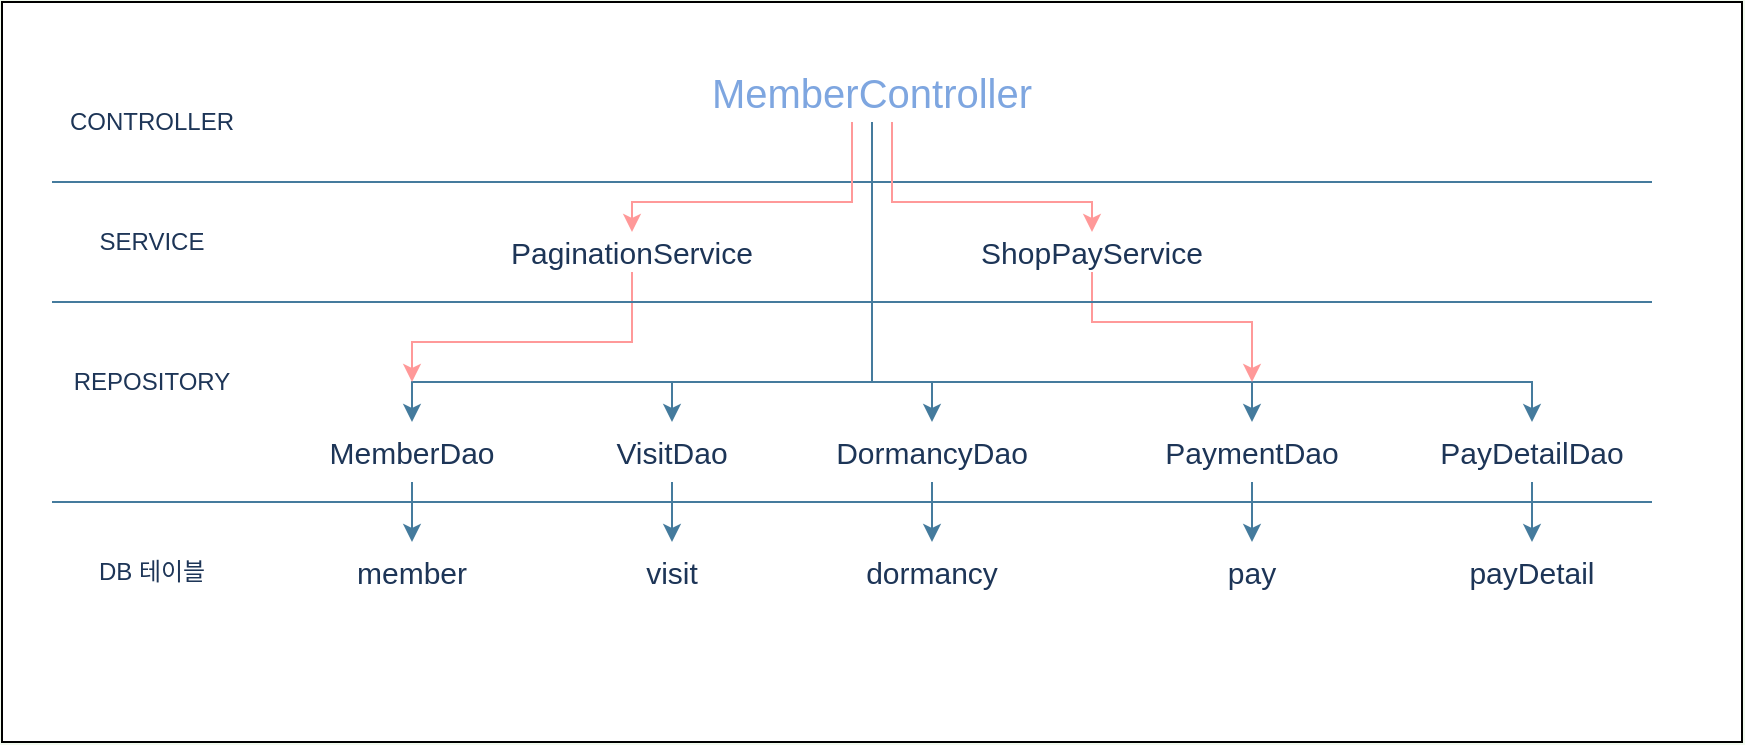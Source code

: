 <mxfile version="16.2.6" type="github">
  <diagram id="o5YWNzAbh3qB8RjAFsjl" name="Page-1">
    <mxGraphModel dx="981" dy="526" grid="1" gridSize="10" guides="1" tooltips="1" connect="1" arrows="1" fold="1" page="1" pageScale="1" pageWidth="827" pageHeight="1169" background="#F1FAEE" math="0" shadow="0">
      <root>
        <mxCell id="0" />
        <mxCell id="1" parent="0" />
        <mxCell id="xTU-l0KiYJfRe7PfPw5q-31" value="" style="rounded=0;whiteSpace=wrap;html=1;fontSize=15;" vertex="1" parent="1">
          <mxGeometry x="195" y="120" width="870" height="370" as="geometry" />
        </mxCell>
        <mxCell id="B5aQ0IUT32xwoaF6itCj-6" value="CONTROLLER" style="text;html=1;strokeColor=none;fillColor=none;align=center;verticalAlign=middle;whiteSpace=wrap;rounded=0;fontColor=#1D3557;" parent="1" vertex="1">
          <mxGeometry x="230" y="170" width="80" height="20" as="geometry" />
        </mxCell>
        <mxCell id="B5aQ0IUT32xwoaF6itCj-7" value="SERVICE" style="text;html=1;strokeColor=none;fillColor=none;align=center;verticalAlign=middle;whiteSpace=wrap;rounded=0;fontColor=#1D3557;" parent="1" vertex="1">
          <mxGeometry x="230" y="230" width="80" height="20" as="geometry" />
        </mxCell>
        <mxCell id="B5aQ0IUT32xwoaF6itCj-8" value="REPOSITORY" style="text;html=1;strokeColor=none;fillColor=none;align=center;verticalAlign=middle;whiteSpace=wrap;rounded=0;fontColor=#1D3557;" parent="1" vertex="1">
          <mxGeometry x="230" y="300" width="80" height="20" as="geometry" />
        </mxCell>
        <mxCell id="B5aQ0IUT32xwoaF6itCj-9" value="DB 테이블" style="text;html=1;strokeColor=none;fillColor=none;align=center;verticalAlign=middle;whiteSpace=wrap;rounded=0;fontColor=#1D3557;" parent="1" vertex="1">
          <mxGeometry x="230" y="395" width="80" height="20" as="geometry" />
        </mxCell>
        <mxCell id="B5aQ0IUT32xwoaF6itCj-11" value="" style="endArrow=none;html=1;rounded=0;labelBackgroundColor=#F1FAEE;strokeColor=#457B9D;fontColor=#1D3557;" parent="1" edge="1">
          <mxGeometry width="50" height="50" relative="1" as="geometry">
            <mxPoint x="220" y="210" as="sourcePoint" />
            <mxPoint x="1020" y="210" as="targetPoint" />
          </mxGeometry>
        </mxCell>
        <mxCell id="B5aQ0IUT32xwoaF6itCj-27" value="" style="edgeStyle=orthogonalEdgeStyle;rounded=0;orthogonalLoop=1;jettySize=auto;html=1;fontSize=20;labelBackgroundColor=#F1FAEE;strokeColor=#457B9D;fontColor=#1D3557;" parent="1" source="B5aQ0IUT32xwoaF6itCj-18" target="B5aQ0IUT32xwoaF6itCj-26" edge="1">
          <mxGeometry relative="1" as="geometry">
            <Array as="points">
              <mxPoint x="630" y="310" />
              <mxPoint x="400" y="310" />
            </Array>
          </mxGeometry>
        </mxCell>
        <mxCell id="xTU-l0KiYJfRe7PfPw5q-4" value="" style="edgeStyle=orthogonalEdgeStyle;rounded=0;orthogonalLoop=1;jettySize=auto;html=1;fontSize=15;labelBackgroundColor=#F1FAEE;strokeColor=#457B9D;fontColor=#1D3557;" edge="1" parent="1" source="B5aQ0IUT32xwoaF6itCj-18" target="xTU-l0KiYJfRe7PfPw5q-3">
          <mxGeometry relative="1" as="geometry">
            <Array as="points">
              <mxPoint x="630" y="310" />
              <mxPoint x="530" y="310" />
            </Array>
          </mxGeometry>
        </mxCell>
        <mxCell id="xTU-l0KiYJfRe7PfPw5q-6" value="" style="edgeStyle=orthogonalEdgeStyle;rounded=0;orthogonalLoop=1;jettySize=auto;html=1;fontSize=15;labelBackgroundColor=#F1FAEE;strokeColor=#457B9D;fontColor=#1D3557;" edge="1" parent="1" source="B5aQ0IUT32xwoaF6itCj-18" target="xTU-l0KiYJfRe7PfPw5q-5">
          <mxGeometry relative="1" as="geometry">
            <Array as="points">
              <mxPoint x="630" y="310" />
              <mxPoint x="660" y="310" />
            </Array>
          </mxGeometry>
        </mxCell>
        <mxCell id="xTU-l0KiYJfRe7PfPw5q-11" value="" style="edgeStyle=orthogonalEdgeStyle;rounded=0;orthogonalLoop=1;jettySize=auto;html=1;fontSize=15;labelBackgroundColor=#F1FAEE;strokeColor=#457B9D;fontColor=#1D3557;" edge="1" parent="1" source="B5aQ0IUT32xwoaF6itCj-18" target="xTU-l0KiYJfRe7PfPw5q-10">
          <mxGeometry relative="1" as="geometry">
            <Array as="points">
              <mxPoint x="630" y="310" />
              <mxPoint x="820" y="310" />
            </Array>
          </mxGeometry>
        </mxCell>
        <mxCell id="xTU-l0KiYJfRe7PfPw5q-13" value="" style="edgeStyle=orthogonalEdgeStyle;rounded=0;orthogonalLoop=1;jettySize=auto;html=1;fontSize=15;labelBackgroundColor=#F1FAEE;strokeColor=#457B9D;fontColor=#1D3557;" edge="1" parent="1" source="B5aQ0IUT32xwoaF6itCj-18" target="xTU-l0KiYJfRe7PfPw5q-12">
          <mxGeometry relative="1" as="geometry">
            <Array as="points">
              <mxPoint x="630" y="310" />
              <mxPoint x="960" y="310" />
            </Array>
          </mxGeometry>
        </mxCell>
        <mxCell id="xTU-l0KiYJfRe7PfPw5q-15" value="" style="edgeStyle=orthogonalEdgeStyle;rounded=0;orthogonalLoop=1;jettySize=auto;html=1;fontSize=15;fontColor=#1D3557;labelBackgroundColor=#F1FAEE;strokeColor=#FF9999;" edge="1" parent="1" source="B5aQ0IUT32xwoaF6itCj-18" target="xTU-l0KiYJfRe7PfPw5q-14">
          <mxGeometry relative="1" as="geometry">
            <Array as="points">
              <mxPoint x="640" y="220" />
              <mxPoint x="740" y="220" />
            </Array>
          </mxGeometry>
        </mxCell>
        <mxCell id="xTU-l0KiYJfRe7PfPw5q-28" style="edgeStyle=orthogonalEdgeStyle;rounded=0;orthogonalLoop=1;jettySize=auto;html=1;entryX=0.5;entryY=0;entryDx=0;entryDy=0;labelBackgroundColor=#F1FAEE;fontSize=15;fontColor=#1D3557;strokeColor=#FF9999;" edge="1" parent="1" source="B5aQ0IUT32xwoaF6itCj-18" target="xTU-l0KiYJfRe7PfPw5q-1">
          <mxGeometry relative="1" as="geometry">
            <Array as="points">
              <mxPoint x="620" y="220" />
              <mxPoint x="510" y="220" />
            </Array>
          </mxGeometry>
        </mxCell>
        <mxCell id="B5aQ0IUT32xwoaF6itCj-18" value="MemberController" style="text;html=1;strokeColor=none;fillColor=none;align=center;verticalAlign=middle;whiteSpace=wrap;rounded=0;fontSize=20;fontColor=#7EA6E0;" parent="1" vertex="1">
          <mxGeometry x="570" y="150" width="120" height="30" as="geometry" />
        </mxCell>
        <mxCell id="B5aQ0IUT32xwoaF6itCj-29" value="" style="edgeStyle=orthogonalEdgeStyle;rounded=0;orthogonalLoop=1;jettySize=auto;html=1;fontSize=15;labelBackgroundColor=#F1FAEE;strokeColor=#457B9D;fontColor=#1D3557;" parent="1" source="B5aQ0IUT32xwoaF6itCj-26" target="B5aQ0IUT32xwoaF6itCj-28" edge="1">
          <mxGeometry relative="1" as="geometry">
            <Array as="points">
              <mxPoint x="400" y="420" />
              <mxPoint x="400" y="420" />
            </Array>
          </mxGeometry>
        </mxCell>
        <mxCell id="B5aQ0IUT32xwoaF6itCj-26" value="MemberDao" style="text;html=1;strokeColor=none;fillColor=none;align=center;verticalAlign=middle;whiteSpace=wrap;rounded=0;fontSize=15;fontColor=#1D3557;" parent="1" vertex="1">
          <mxGeometry x="340" y="330" width="120" height="30" as="geometry" />
        </mxCell>
        <mxCell id="B5aQ0IUT32xwoaF6itCj-28" value="member" style="text;html=1;strokeColor=none;fillColor=none;align=center;verticalAlign=middle;whiteSpace=wrap;rounded=0;fontSize=15;fontColor=#1D3557;" parent="1" vertex="1">
          <mxGeometry x="340" y="390" width="120" height="30" as="geometry" />
        </mxCell>
        <mxCell id="xTU-l0KiYJfRe7PfPw5q-26" style="edgeStyle=orthogonalEdgeStyle;rounded=0;orthogonalLoop=1;jettySize=auto;html=1;fontSize=15;strokeColor=#FF9999;labelBackgroundColor=#F1FAEE;fontColor=#1D3557;" edge="1" parent="1" source="xTU-l0KiYJfRe7PfPw5q-1">
          <mxGeometry relative="1" as="geometry">
            <mxPoint x="400" y="310" as="targetPoint" />
            <Array as="points">
              <mxPoint x="510" y="290" />
              <mxPoint x="400" y="290" />
            </Array>
          </mxGeometry>
        </mxCell>
        <mxCell id="xTU-l0KiYJfRe7PfPw5q-1" value="PaginationService" style="text;html=1;strokeColor=none;fillColor=none;align=center;verticalAlign=middle;whiteSpace=wrap;rounded=0;fontSize=15;fontColor=#1D3557;" vertex="1" parent="1">
          <mxGeometry x="450" y="235" width="120" height="20" as="geometry" />
        </mxCell>
        <mxCell id="xTU-l0KiYJfRe7PfPw5q-17" value="" style="edgeStyle=orthogonalEdgeStyle;rounded=0;orthogonalLoop=1;jettySize=auto;html=1;fontSize=15;labelBackgroundColor=#F1FAEE;strokeColor=#457B9D;fontColor=#1D3557;" edge="1" parent="1" source="xTU-l0KiYJfRe7PfPw5q-3" target="xTU-l0KiYJfRe7PfPw5q-16">
          <mxGeometry relative="1" as="geometry" />
        </mxCell>
        <mxCell id="xTU-l0KiYJfRe7PfPw5q-3" value="VisitDao" style="text;html=1;strokeColor=none;fillColor=none;align=center;verticalAlign=middle;whiteSpace=wrap;rounded=0;fontSize=15;fontColor=#1D3557;" vertex="1" parent="1">
          <mxGeometry x="470" y="330" width="120" height="30" as="geometry" />
        </mxCell>
        <mxCell id="xTU-l0KiYJfRe7PfPw5q-19" value="" style="edgeStyle=orthogonalEdgeStyle;rounded=0;orthogonalLoop=1;jettySize=auto;html=1;fontSize=15;labelBackgroundColor=#F1FAEE;strokeColor=#457B9D;fontColor=#1D3557;" edge="1" parent="1" source="xTU-l0KiYJfRe7PfPw5q-5" target="xTU-l0KiYJfRe7PfPw5q-18">
          <mxGeometry relative="1" as="geometry" />
        </mxCell>
        <mxCell id="xTU-l0KiYJfRe7PfPw5q-5" value="DormancyDao" style="text;html=1;strokeColor=none;fillColor=none;align=center;verticalAlign=middle;whiteSpace=wrap;rounded=0;fontSize=15;fontColor=#1D3557;" vertex="1" parent="1">
          <mxGeometry x="600" y="330" width="120" height="30" as="geometry" />
        </mxCell>
        <mxCell id="xTU-l0KiYJfRe7PfPw5q-23" value="" style="edgeStyle=orthogonalEdgeStyle;rounded=0;orthogonalLoop=1;jettySize=auto;html=1;fontSize=15;labelBackgroundColor=#F1FAEE;strokeColor=#457B9D;fontColor=#1D3557;" edge="1" parent="1" source="xTU-l0KiYJfRe7PfPw5q-10" target="xTU-l0KiYJfRe7PfPw5q-22">
          <mxGeometry relative="1" as="geometry" />
        </mxCell>
        <mxCell id="xTU-l0KiYJfRe7PfPw5q-10" value="PaymentDao" style="text;html=1;strokeColor=none;fillColor=none;align=center;verticalAlign=middle;whiteSpace=wrap;rounded=0;fontSize=15;fontColor=#1D3557;" vertex="1" parent="1">
          <mxGeometry x="760" y="330" width="120" height="30" as="geometry" />
        </mxCell>
        <mxCell id="xTU-l0KiYJfRe7PfPw5q-25" value="" style="edgeStyle=orthogonalEdgeStyle;rounded=0;orthogonalLoop=1;jettySize=auto;html=1;fontSize=15;labelBackgroundColor=#F1FAEE;strokeColor=#457B9D;fontColor=#1D3557;" edge="1" parent="1" source="xTU-l0KiYJfRe7PfPw5q-12" target="xTU-l0KiYJfRe7PfPw5q-24">
          <mxGeometry relative="1" as="geometry" />
        </mxCell>
        <mxCell id="xTU-l0KiYJfRe7PfPw5q-12" value="PayDetailDao" style="text;html=1;strokeColor=none;fillColor=none;align=center;verticalAlign=middle;whiteSpace=wrap;rounded=0;fontSize=15;fontColor=#1D3557;" vertex="1" parent="1">
          <mxGeometry x="900" y="330" width="120" height="30" as="geometry" />
        </mxCell>
        <mxCell id="xTU-l0KiYJfRe7PfPw5q-27" style="edgeStyle=orthogonalEdgeStyle;rounded=0;orthogonalLoop=1;jettySize=auto;html=1;fontSize=15;strokeColor=#FF9999;labelBackgroundColor=#F1FAEE;fontColor=#1D3557;" edge="1" parent="1" source="xTU-l0KiYJfRe7PfPw5q-14">
          <mxGeometry relative="1" as="geometry">
            <mxPoint x="820" y="310" as="targetPoint" />
            <Array as="points">
              <mxPoint x="740" y="280" />
              <mxPoint x="820" y="280" />
            </Array>
          </mxGeometry>
        </mxCell>
        <mxCell id="xTU-l0KiYJfRe7PfPw5q-14" value="ShopPayService" style="text;html=1;strokeColor=none;fillColor=none;align=center;verticalAlign=middle;whiteSpace=wrap;rounded=0;fontSize=15;fontColor=#1D3557;" vertex="1" parent="1">
          <mxGeometry x="680" y="235" width="120" height="20" as="geometry" />
        </mxCell>
        <mxCell id="xTU-l0KiYJfRe7PfPw5q-16" value="visit" style="text;html=1;strokeColor=none;fillColor=none;align=center;verticalAlign=middle;whiteSpace=wrap;rounded=0;fontSize=15;fontColor=#1D3557;" vertex="1" parent="1">
          <mxGeometry x="470" y="390" width="120" height="30" as="geometry" />
        </mxCell>
        <mxCell id="xTU-l0KiYJfRe7PfPw5q-18" value="dormancy" style="text;html=1;strokeColor=none;fillColor=none;align=center;verticalAlign=middle;whiteSpace=wrap;rounded=0;fontSize=15;fontColor=#1D3557;" vertex="1" parent="1">
          <mxGeometry x="600" y="390" width="120" height="30" as="geometry" />
        </mxCell>
        <mxCell id="xTU-l0KiYJfRe7PfPw5q-22" value="pay" style="text;html=1;strokeColor=none;fillColor=none;align=center;verticalAlign=middle;whiteSpace=wrap;rounded=0;fontSize=15;fontColor=#1D3557;" vertex="1" parent="1">
          <mxGeometry x="760" y="390" width="120" height="30" as="geometry" />
        </mxCell>
        <mxCell id="xTU-l0KiYJfRe7PfPw5q-24" value="payDetail" style="text;html=1;strokeColor=none;fillColor=none;align=center;verticalAlign=middle;whiteSpace=wrap;rounded=0;fontSize=15;fontColor=#1D3557;" vertex="1" parent="1">
          <mxGeometry x="900" y="390" width="120" height="30" as="geometry" />
        </mxCell>
        <mxCell id="xTU-l0KiYJfRe7PfPw5q-29" value="" style="endArrow=none;html=1;rounded=0;labelBackgroundColor=#F1FAEE;strokeColor=#457B9D;fontColor=#1D3557;" edge="1" parent="1">
          <mxGeometry width="50" height="50" relative="1" as="geometry">
            <mxPoint x="220" y="270" as="sourcePoint" />
            <mxPoint x="1020" y="270" as="targetPoint" />
          </mxGeometry>
        </mxCell>
        <mxCell id="xTU-l0KiYJfRe7PfPw5q-30" value="" style="endArrow=none;html=1;rounded=0;labelBackgroundColor=#F1FAEE;strokeColor=#457B9D;fontColor=#1D3557;" edge="1" parent="1">
          <mxGeometry width="50" height="50" relative="1" as="geometry">
            <mxPoint x="220" y="370" as="sourcePoint" />
            <mxPoint x="1020" y="370" as="targetPoint" />
          </mxGeometry>
        </mxCell>
      </root>
    </mxGraphModel>
  </diagram>
</mxfile>
